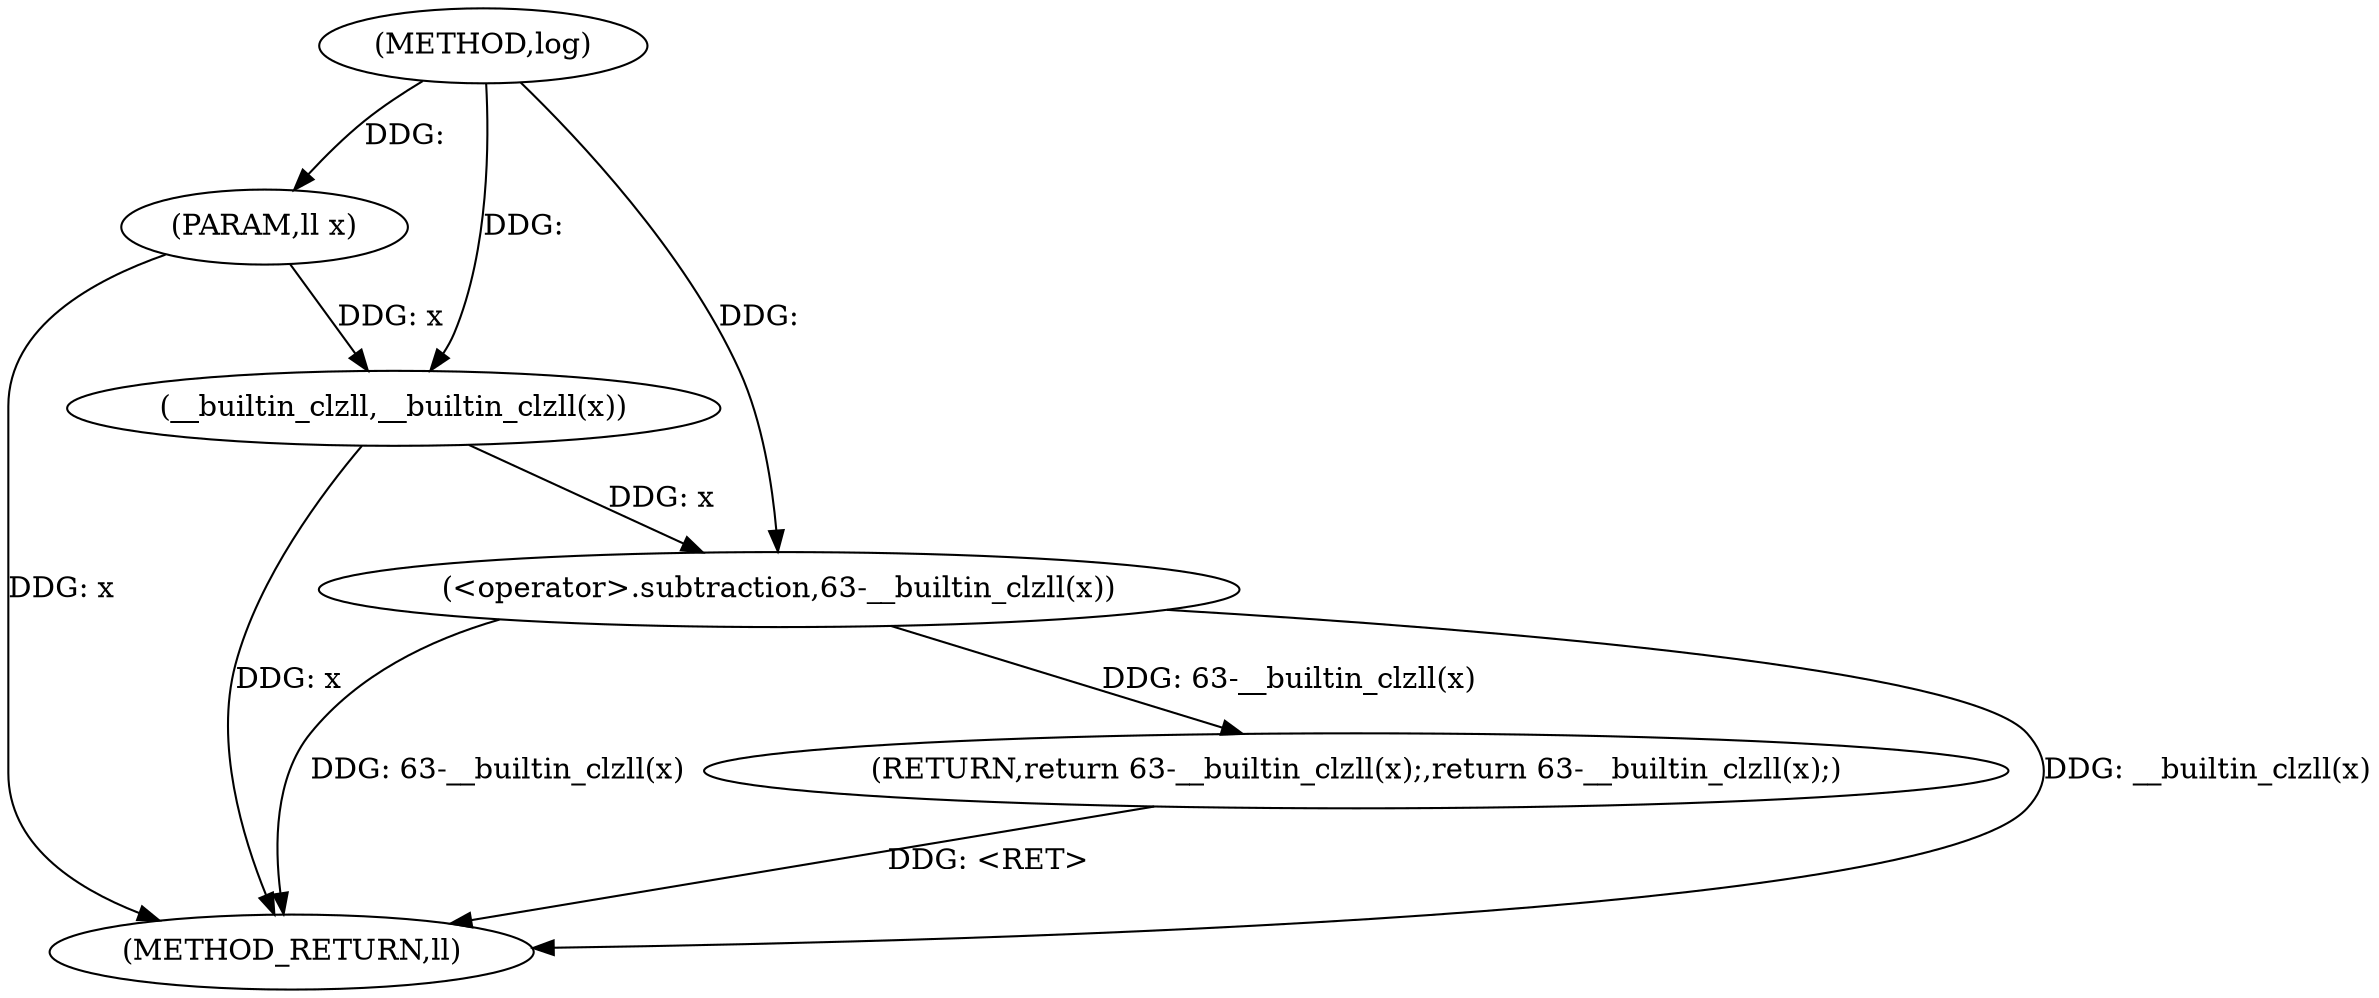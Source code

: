 digraph "log" {  
"1000102" [label = "(METHOD,log)" ]
"1000110" [label = "(METHOD_RETURN,ll)" ]
"1000103" [label = "(PARAM,ll x)" ]
"1000105" [label = "(RETURN,return 63-__builtin_clzll(x);,return 63-__builtin_clzll(x);)" ]
"1000106" [label = "(<operator>.subtraction,63-__builtin_clzll(x))" ]
"1000108" [label = "(__builtin_clzll,__builtin_clzll(x))" ]
  "1000103" -> "1000110"  [ label = "DDG: x"] 
  "1000108" -> "1000110"  [ label = "DDG: x"] 
  "1000106" -> "1000110"  [ label = "DDG: __builtin_clzll(x)"] 
  "1000106" -> "1000110"  [ label = "DDG: 63-__builtin_clzll(x)"] 
  "1000105" -> "1000110"  [ label = "DDG: <RET>"] 
  "1000102" -> "1000103"  [ label = "DDG: "] 
  "1000106" -> "1000105"  [ label = "DDG: 63-__builtin_clzll(x)"] 
  "1000102" -> "1000106"  [ label = "DDG: "] 
  "1000108" -> "1000106"  [ label = "DDG: x"] 
  "1000103" -> "1000108"  [ label = "DDG: x"] 
  "1000102" -> "1000108"  [ label = "DDG: "] 
}
